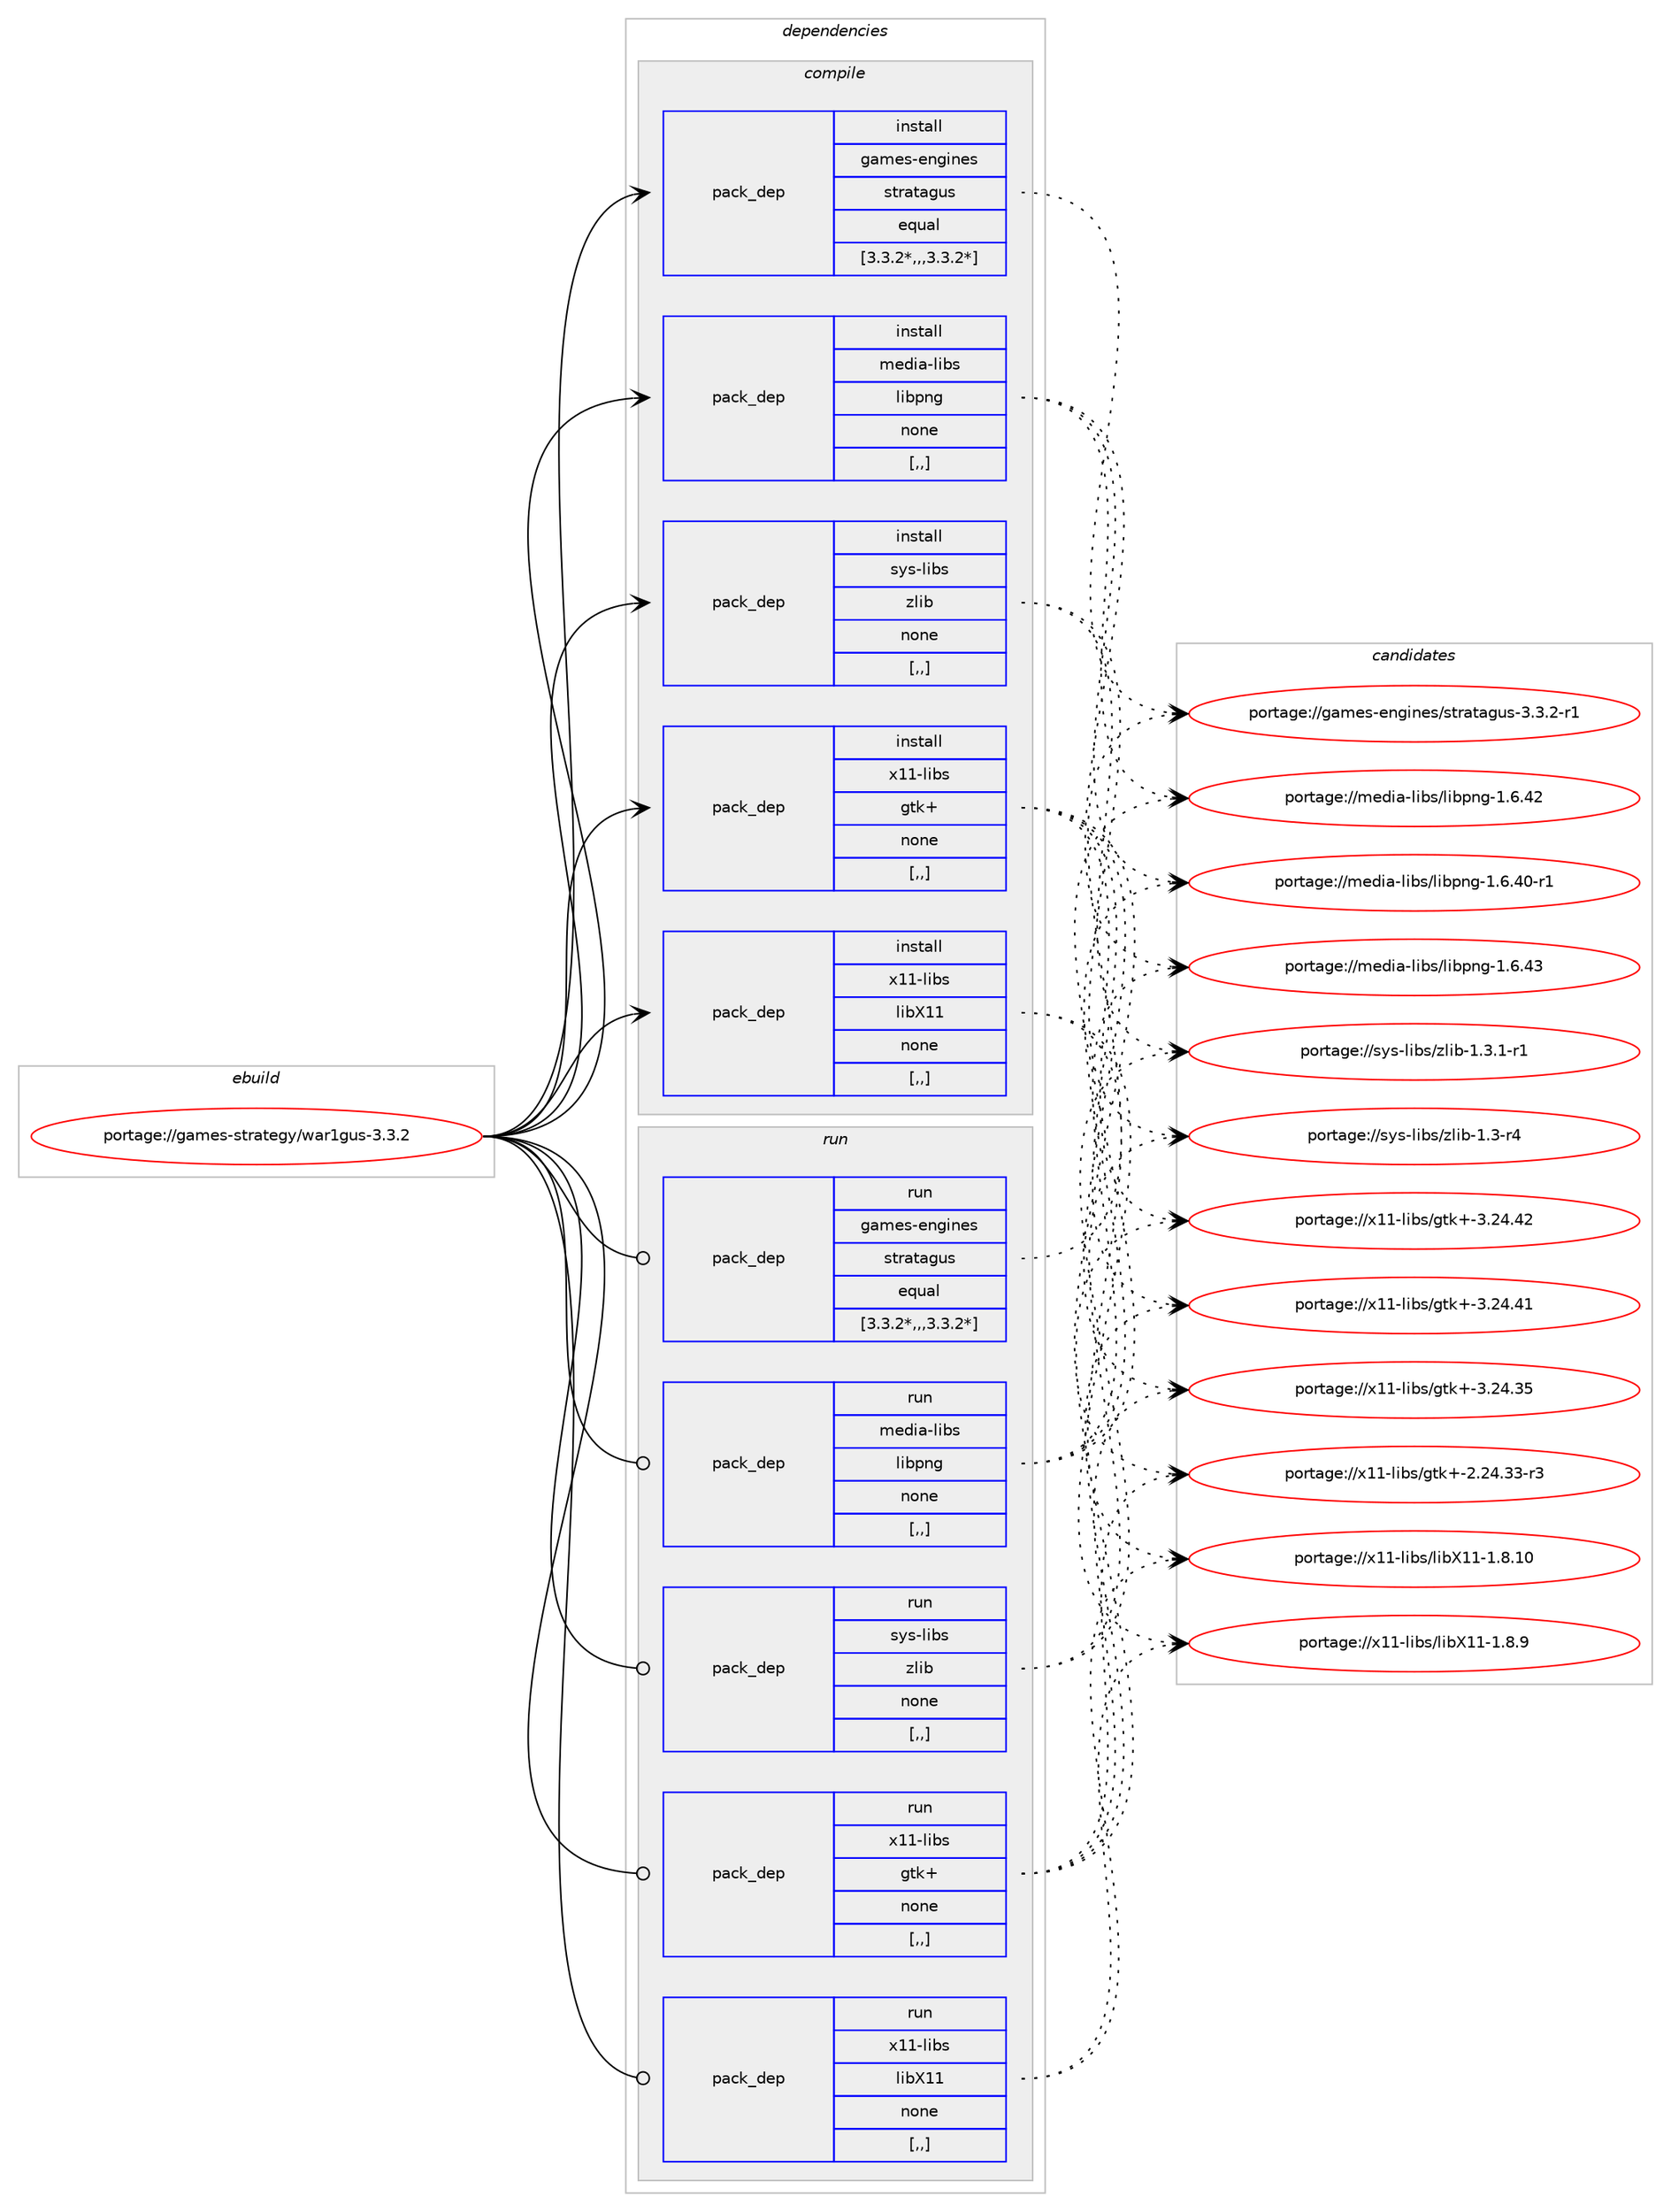 digraph prolog {

# *************
# Graph options
# *************

newrank=true;
concentrate=true;
compound=true;
graph [rankdir=LR,fontname=Helvetica,fontsize=10,ranksep=1.5];#, ranksep=2.5, nodesep=0.2];
edge  [arrowhead=vee];
node  [fontname=Helvetica,fontsize=10];

# **********
# The ebuild
# **********

subgraph cluster_leftcol {
color=gray;
label=<<i>ebuild</i>>;
id [label="portage://games-strategy/war1gus-3.3.2", color=red, width=4, href="../games-strategy/war1gus-3.3.2.svg"];
}

# ****************
# The dependencies
# ****************

subgraph cluster_midcol {
color=gray;
label=<<i>dependencies</i>>;
subgraph cluster_compile {
fillcolor="#eeeeee";
style=filled;
label=<<i>compile</i>>;
subgraph pack168427 {
dependency234821 [label=<<TABLE BORDER="0" CELLBORDER="1" CELLSPACING="0" CELLPADDING="4" WIDTH="220"><TR><TD ROWSPAN="6" CELLPADDING="30">pack_dep</TD></TR><TR><TD WIDTH="110">install</TD></TR><TR><TD>games-engines</TD></TR><TR><TD>stratagus</TD></TR><TR><TD>equal</TD></TR><TR><TD>[3.3.2*,,,3.3.2*]</TD></TR></TABLE>>, shape=none, color=blue];
}
id:e -> dependency234821:w [weight=20,style="solid",arrowhead="vee"];
subgraph pack168428 {
dependency234822 [label=<<TABLE BORDER="0" CELLBORDER="1" CELLSPACING="0" CELLPADDING="4" WIDTH="220"><TR><TD ROWSPAN="6" CELLPADDING="30">pack_dep</TD></TR><TR><TD WIDTH="110">install</TD></TR><TR><TD>media-libs</TD></TR><TR><TD>libpng</TD></TR><TR><TD>none</TD></TR><TR><TD>[,,]</TD></TR></TABLE>>, shape=none, color=blue];
}
id:e -> dependency234822:w [weight=20,style="solid",arrowhead="vee"];
subgraph pack168429 {
dependency234823 [label=<<TABLE BORDER="0" CELLBORDER="1" CELLSPACING="0" CELLPADDING="4" WIDTH="220"><TR><TD ROWSPAN="6" CELLPADDING="30">pack_dep</TD></TR><TR><TD WIDTH="110">install</TD></TR><TR><TD>sys-libs</TD></TR><TR><TD>zlib</TD></TR><TR><TD>none</TD></TR><TR><TD>[,,]</TD></TR></TABLE>>, shape=none, color=blue];
}
id:e -> dependency234823:w [weight=20,style="solid",arrowhead="vee"];
subgraph pack168430 {
dependency234824 [label=<<TABLE BORDER="0" CELLBORDER="1" CELLSPACING="0" CELLPADDING="4" WIDTH="220"><TR><TD ROWSPAN="6" CELLPADDING="30">pack_dep</TD></TR><TR><TD WIDTH="110">install</TD></TR><TR><TD>x11-libs</TD></TR><TR><TD>gtk+</TD></TR><TR><TD>none</TD></TR><TR><TD>[,,]</TD></TR></TABLE>>, shape=none, color=blue];
}
id:e -> dependency234824:w [weight=20,style="solid",arrowhead="vee"];
subgraph pack168431 {
dependency234825 [label=<<TABLE BORDER="0" CELLBORDER="1" CELLSPACING="0" CELLPADDING="4" WIDTH="220"><TR><TD ROWSPAN="6" CELLPADDING="30">pack_dep</TD></TR><TR><TD WIDTH="110">install</TD></TR><TR><TD>x11-libs</TD></TR><TR><TD>libX11</TD></TR><TR><TD>none</TD></TR><TR><TD>[,,]</TD></TR></TABLE>>, shape=none, color=blue];
}
id:e -> dependency234825:w [weight=20,style="solid",arrowhead="vee"];
}
subgraph cluster_compileandrun {
fillcolor="#eeeeee";
style=filled;
label=<<i>compile and run</i>>;
}
subgraph cluster_run {
fillcolor="#eeeeee";
style=filled;
label=<<i>run</i>>;
subgraph pack168432 {
dependency234826 [label=<<TABLE BORDER="0" CELLBORDER="1" CELLSPACING="0" CELLPADDING="4" WIDTH="220"><TR><TD ROWSPAN="6" CELLPADDING="30">pack_dep</TD></TR><TR><TD WIDTH="110">run</TD></TR><TR><TD>games-engines</TD></TR><TR><TD>stratagus</TD></TR><TR><TD>equal</TD></TR><TR><TD>[3.3.2*,,,3.3.2*]</TD></TR></TABLE>>, shape=none, color=blue];
}
id:e -> dependency234826:w [weight=20,style="solid",arrowhead="odot"];
subgraph pack168433 {
dependency234827 [label=<<TABLE BORDER="0" CELLBORDER="1" CELLSPACING="0" CELLPADDING="4" WIDTH="220"><TR><TD ROWSPAN="6" CELLPADDING="30">pack_dep</TD></TR><TR><TD WIDTH="110">run</TD></TR><TR><TD>media-libs</TD></TR><TR><TD>libpng</TD></TR><TR><TD>none</TD></TR><TR><TD>[,,]</TD></TR></TABLE>>, shape=none, color=blue];
}
id:e -> dependency234827:w [weight=20,style="solid",arrowhead="odot"];
subgraph pack168434 {
dependency234828 [label=<<TABLE BORDER="0" CELLBORDER="1" CELLSPACING="0" CELLPADDING="4" WIDTH="220"><TR><TD ROWSPAN="6" CELLPADDING="30">pack_dep</TD></TR><TR><TD WIDTH="110">run</TD></TR><TR><TD>sys-libs</TD></TR><TR><TD>zlib</TD></TR><TR><TD>none</TD></TR><TR><TD>[,,]</TD></TR></TABLE>>, shape=none, color=blue];
}
id:e -> dependency234828:w [weight=20,style="solid",arrowhead="odot"];
subgraph pack168435 {
dependency234829 [label=<<TABLE BORDER="0" CELLBORDER="1" CELLSPACING="0" CELLPADDING="4" WIDTH="220"><TR><TD ROWSPAN="6" CELLPADDING="30">pack_dep</TD></TR><TR><TD WIDTH="110">run</TD></TR><TR><TD>x11-libs</TD></TR><TR><TD>gtk+</TD></TR><TR><TD>none</TD></TR><TR><TD>[,,]</TD></TR></TABLE>>, shape=none, color=blue];
}
id:e -> dependency234829:w [weight=20,style="solid",arrowhead="odot"];
subgraph pack168436 {
dependency234830 [label=<<TABLE BORDER="0" CELLBORDER="1" CELLSPACING="0" CELLPADDING="4" WIDTH="220"><TR><TD ROWSPAN="6" CELLPADDING="30">pack_dep</TD></TR><TR><TD WIDTH="110">run</TD></TR><TR><TD>x11-libs</TD></TR><TR><TD>libX11</TD></TR><TR><TD>none</TD></TR><TR><TD>[,,]</TD></TR></TABLE>>, shape=none, color=blue];
}
id:e -> dependency234830:w [weight=20,style="solid",arrowhead="odot"];
}
}

# **************
# The candidates
# **************

subgraph cluster_choices {
rank=same;
color=gray;
label=<<i>candidates</i>>;

subgraph choice168427 {
color=black;
nodesep=1;
choice10397109101115451011101031051101011154711511611497116971031171154551465146504511449 [label="portage://games-engines/stratagus-3.3.2-r1", color=red, width=4,href="../games-engines/stratagus-3.3.2-r1.svg"];
dependency234821:e -> choice10397109101115451011101031051101011154711511611497116971031171154551465146504511449:w [style=dotted,weight="100"];
}
subgraph choice168428 {
color=black;
nodesep=1;
choice109101100105974510810598115471081059811211010345494654465251 [label="portage://media-libs/libpng-1.6.43", color=red, width=4,href="../media-libs/libpng-1.6.43.svg"];
choice109101100105974510810598115471081059811211010345494654465250 [label="portage://media-libs/libpng-1.6.42", color=red, width=4,href="../media-libs/libpng-1.6.42.svg"];
choice1091011001059745108105981154710810598112110103454946544652484511449 [label="portage://media-libs/libpng-1.6.40-r1", color=red, width=4,href="../media-libs/libpng-1.6.40-r1.svg"];
dependency234822:e -> choice109101100105974510810598115471081059811211010345494654465251:w [style=dotted,weight="100"];
dependency234822:e -> choice109101100105974510810598115471081059811211010345494654465250:w [style=dotted,weight="100"];
dependency234822:e -> choice1091011001059745108105981154710810598112110103454946544652484511449:w [style=dotted,weight="100"];
}
subgraph choice168429 {
color=black;
nodesep=1;
choice115121115451081059811547122108105984549465146494511449 [label="portage://sys-libs/zlib-1.3.1-r1", color=red, width=4,href="../sys-libs/zlib-1.3.1-r1.svg"];
choice11512111545108105981154712210810598454946514511452 [label="portage://sys-libs/zlib-1.3-r4", color=red, width=4,href="../sys-libs/zlib-1.3-r4.svg"];
dependency234823:e -> choice115121115451081059811547122108105984549465146494511449:w [style=dotted,weight="100"];
dependency234823:e -> choice11512111545108105981154712210810598454946514511452:w [style=dotted,weight="100"];
}
subgraph choice168430 {
color=black;
nodesep=1;
choice1204949451081059811547103116107434551465052465250 [label="portage://x11-libs/gtk+-3.24.42", color=red, width=4,href="../x11-libs/gtk+-3.24.42.svg"];
choice1204949451081059811547103116107434551465052465249 [label="portage://x11-libs/gtk+-3.24.41", color=red, width=4,href="../x11-libs/gtk+-3.24.41.svg"];
choice1204949451081059811547103116107434551465052465153 [label="portage://x11-libs/gtk+-3.24.35", color=red, width=4,href="../x11-libs/gtk+-3.24.35.svg"];
choice12049494510810598115471031161074345504650524651514511451 [label="portage://x11-libs/gtk+-2.24.33-r3", color=red, width=4,href="../x11-libs/gtk+-2.24.33-r3.svg"];
dependency234824:e -> choice1204949451081059811547103116107434551465052465250:w [style=dotted,weight="100"];
dependency234824:e -> choice1204949451081059811547103116107434551465052465249:w [style=dotted,weight="100"];
dependency234824:e -> choice1204949451081059811547103116107434551465052465153:w [style=dotted,weight="100"];
dependency234824:e -> choice12049494510810598115471031161074345504650524651514511451:w [style=dotted,weight="100"];
}
subgraph choice168431 {
color=black;
nodesep=1;
choice12049494510810598115471081059888494945494656464948 [label="portage://x11-libs/libX11-1.8.10", color=red, width=4,href="../x11-libs/libX11-1.8.10.svg"];
choice120494945108105981154710810598884949454946564657 [label="portage://x11-libs/libX11-1.8.9", color=red, width=4,href="../x11-libs/libX11-1.8.9.svg"];
dependency234825:e -> choice12049494510810598115471081059888494945494656464948:w [style=dotted,weight="100"];
dependency234825:e -> choice120494945108105981154710810598884949454946564657:w [style=dotted,weight="100"];
}
subgraph choice168432 {
color=black;
nodesep=1;
choice10397109101115451011101031051101011154711511611497116971031171154551465146504511449 [label="portage://games-engines/stratagus-3.3.2-r1", color=red, width=4,href="../games-engines/stratagus-3.3.2-r1.svg"];
dependency234826:e -> choice10397109101115451011101031051101011154711511611497116971031171154551465146504511449:w [style=dotted,weight="100"];
}
subgraph choice168433 {
color=black;
nodesep=1;
choice109101100105974510810598115471081059811211010345494654465251 [label="portage://media-libs/libpng-1.6.43", color=red, width=4,href="../media-libs/libpng-1.6.43.svg"];
choice109101100105974510810598115471081059811211010345494654465250 [label="portage://media-libs/libpng-1.6.42", color=red, width=4,href="../media-libs/libpng-1.6.42.svg"];
choice1091011001059745108105981154710810598112110103454946544652484511449 [label="portage://media-libs/libpng-1.6.40-r1", color=red, width=4,href="../media-libs/libpng-1.6.40-r1.svg"];
dependency234827:e -> choice109101100105974510810598115471081059811211010345494654465251:w [style=dotted,weight="100"];
dependency234827:e -> choice109101100105974510810598115471081059811211010345494654465250:w [style=dotted,weight="100"];
dependency234827:e -> choice1091011001059745108105981154710810598112110103454946544652484511449:w [style=dotted,weight="100"];
}
subgraph choice168434 {
color=black;
nodesep=1;
choice115121115451081059811547122108105984549465146494511449 [label="portage://sys-libs/zlib-1.3.1-r1", color=red, width=4,href="../sys-libs/zlib-1.3.1-r1.svg"];
choice11512111545108105981154712210810598454946514511452 [label="portage://sys-libs/zlib-1.3-r4", color=red, width=4,href="../sys-libs/zlib-1.3-r4.svg"];
dependency234828:e -> choice115121115451081059811547122108105984549465146494511449:w [style=dotted,weight="100"];
dependency234828:e -> choice11512111545108105981154712210810598454946514511452:w [style=dotted,weight="100"];
}
subgraph choice168435 {
color=black;
nodesep=1;
choice1204949451081059811547103116107434551465052465250 [label="portage://x11-libs/gtk+-3.24.42", color=red, width=4,href="../x11-libs/gtk+-3.24.42.svg"];
choice1204949451081059811547103116107434551465052465249 [label="portage://x11-libs/gtk+-3.24.41", color=red, width=4,href="../x11-libs/gtk+-3.24.41.svg"];
choice1204949451081059811547103116107434551465052465153 [label="portage://x11-libs/gtk+-3.24.35", color=red, width=4,href="../x11-libs/gtk+-3.24.35.svg"];
choice12049494510810598115471031161074345504650524651514511451 [label="portage://x11-libs/gtk+-2.24.33-r3", color=red, width=4,href="../x11-libs/gtk+-2.24.33-r3.svg"];
dependency234829:e -> choice1204949451081059811547103116107434551465052465250:w [style=dotted,weight="100"];
dependency234829:e -> choice1204949451081059811547103116107434551465052465249:w [style=dotted,weight="100"];
dependency234829:e -> choice1204949451081059811547103116107434551465052465153:w [style=dotted,weight="100"];
dependency234829:e -> choice12049494510810598115471031161074345504650524651514511451:w [style=dotted,weight="100"];
}
subgraph choice168436 {
color=black;
nodesep=1;
choice12049494510810598115471081059888494945494656464948 [label="portage://x11-libs/libX11-1.8.10", color=red, width=4,href="../x11-libs/libX11-1.8.10.svg"];
choice120494945108105981154710810598884949454946564657 [label="portage://x11-libs/libX11-1.8.9", color=red, width=4,href="../x11-libs/libX11-1.8.9.svg"];
dependency234830:e -> choice12049494510810598115471081059888494945494656464948:w [style=dotted,weight="100"];
dependency234830:e -> choice120494945108105981154710810598884949454946564657:w [style=dotted,weight="100"];
}
}

}
